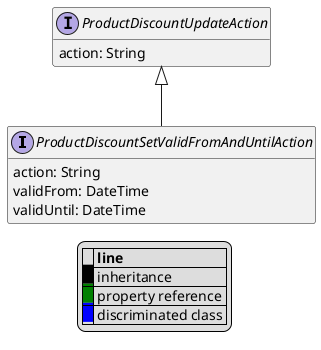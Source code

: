 @startuml

hide empty fields
hide empty methods
legend
|= |= line |
|<back:black>   </back>| inheritance |
|<back:green>   </back>| property reference |
|<back:blue>   </back>| discriminated class |
endlegend
interface ProductDiscountSetValidFromAndUntilAction [[ProductDiscountSetValidFromAndUntilAction.svg]] extends ProductDiscountUpdateAction {
    action: String
    validFrom: DateTime
    validUntil: DateTime
}
interface ProductDiscountUpdateAction [[ProductDiscountUpdateAction.svg]]  {
    action: String
}





@enduml

